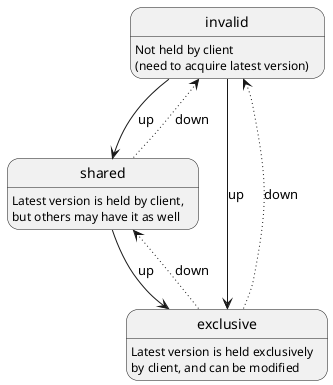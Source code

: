@startuml
state invalid : Not held by client
state invalid : (need to acquire latest version)

state shared : Latest version is held by client,
state shared : but others may have it as well

state exclusive : Latest version is held exclusively
state exclusive : by client, and can be modified

invalid -> shared : up
shared -> exclusive: up
invalid -> exclusive: up

shared -[dotted]-> invalid : down
exclusive -[dotted]-> shared : down
exclusive -[dotted]-> invalid : down


@enduml
